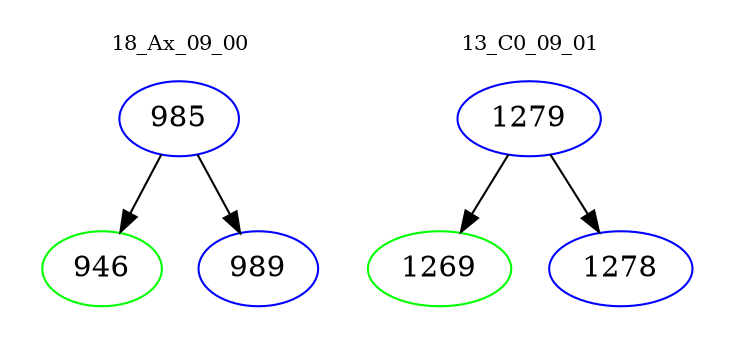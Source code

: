 digraph{
subgraph cluster_0 {
color = white
label = "18_Ax_09_00";
fontsize=10;
T0_985 [label="985", color="blue"]
T0_985 -> T0_946 [color="black"]
T0_946 [label="946", color="green"]
T0_985 -> T0_989 [color="black"]
T0_989 [label="989", color="blue"]
}
subgraph cluster_1 {
color = white
label = "13_C0_09_01";
fontsize=10;
T1_1279 [label="1279", color="blue"]
T1_1279 -> T1_1269 [color="black"]
T1_1269 [label="1269", color="green"]
T1_1279 -> T1_1278 [color="black"]
T1_1278 [label="1278", color="blue"]
}
}
